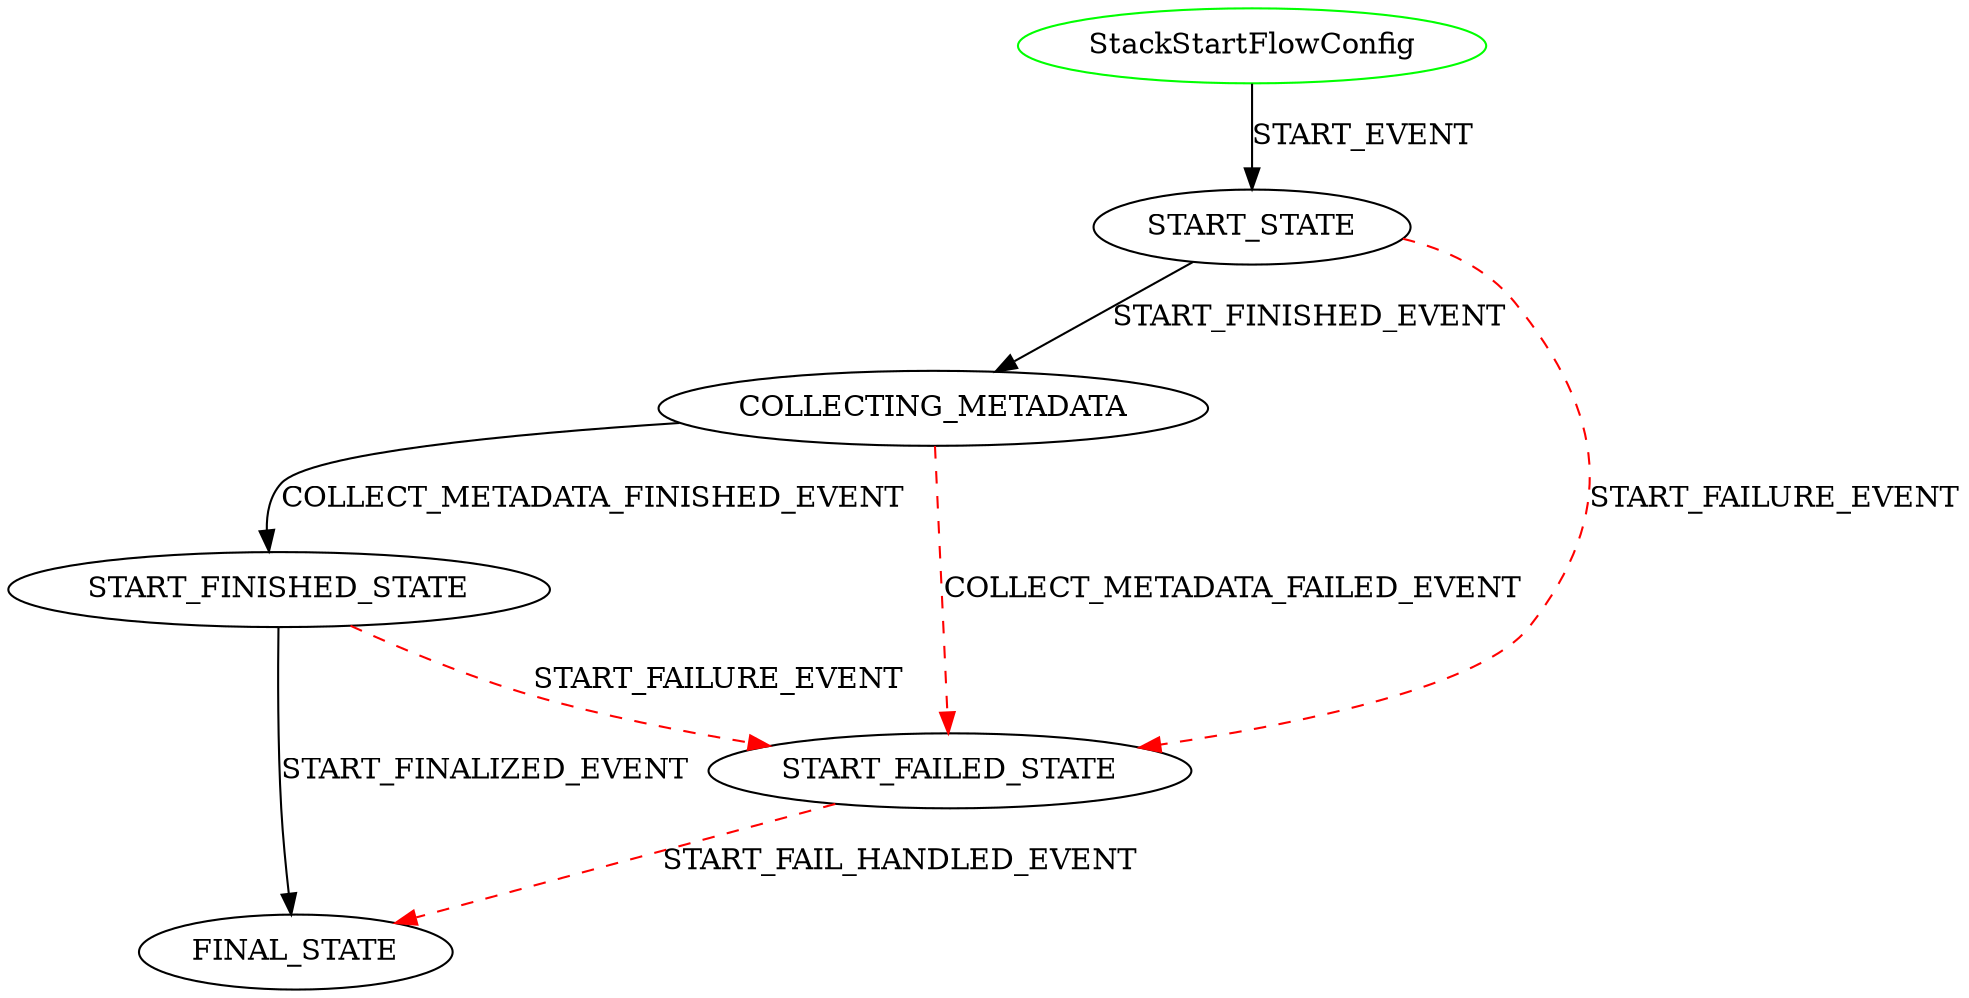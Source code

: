 digraph {
INIT_STATE [label="StackStartFlowConfig" shape=ellipse color=green];
INIT_STATE -> START_STATE [label="START_EVENT" color=black style=solid];
START_STATE -> COLLECTING_METADATA [label="START_FINISHED_EVENT" color=black style=solid];
START_STATE -> START_FAILED_STATE [label="START_FAILURE_EVENT" color=red style=dashed];
START_FAILED_STATE -> FINAL_STATE [label="START_FAIL_HANDLED_EVENT" color=red style=dashed];
COLLECTING_METADATA -> START_FINISHED_STATE [label="COLLECT_METADATA_FINISHED_EVENT" color=black style=solid];
COLLECTING_METADATA -> START_FAILED_STATE [label="COLLECT_METADATA_FAILED_EVENT" color=red style=dashed];
START_FINISHED_STATE -> FINAL_STATE [label="START_FINALIZED_EVENT" color=black style=solid];
START_FINISHED_STATE -> START_FAILED_STATE [label="START_FAILURE_EVENT" color=red style=dashed];
}